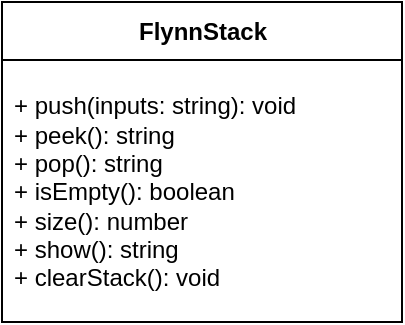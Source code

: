 <mxfile>
    <diagram id="4cEk40C2MJhExyrH1nWn" name="Page-1">
        <mxGraphModel dx="786" dy="322" grid="1" gridSize="10" guides="1" tooltips="1" connect="1" arrows="1" fold="1" page="1" pageScale="1" pageWidth="827" pageHeight="1169" math="0" shadow="0">
            <root>
                <mxCell id="0"/>
                <mxCell id="1" parent="0"/>
                <mxCell id="2" value="FlynnStack" style="swimlane;fontStyle=1;align=center;verticalAlign=middle;childLayout=stackLayout;horizontal=1;startSize=29;horizontalStack=0;resizeParent=1;resizeParentMax=0;resizeLast=0;collapsible=0;marginBottom=0;html=1;" vertex="1" parent="1">
                    <mxGeometry x="70" y="30" width="200" height="160" as="geometry"/>
                </mxCell>
                <mxCell id="4" value="+ push(inputs: string): void&lt;br&gt;+ peek(): string&lt;br&gt;+ pop(): string&lt;br&gt;+ isEmpty(): boolean&lt;br&gt;+ size(): number&lt;br&gt;+ show(): string&lt;br&gt;+ clearStack(): void" style="text;html=1;strokeColor=none;fillColor=none;align=left;verticalAlign=middle;spacingLeft=4;spacingRight=4;overflow=hidden;rotatable=0;points=[[0,0.5],[1,0.5]];portConstraint=eastwest;" vertex="1" parent="2">
                    <mxGeometry y="29" width="200" height="131" as="geometry"/>
                </mxCell>
            </root>
        </mxGraphModel>
    </diagram>
</mxfile>